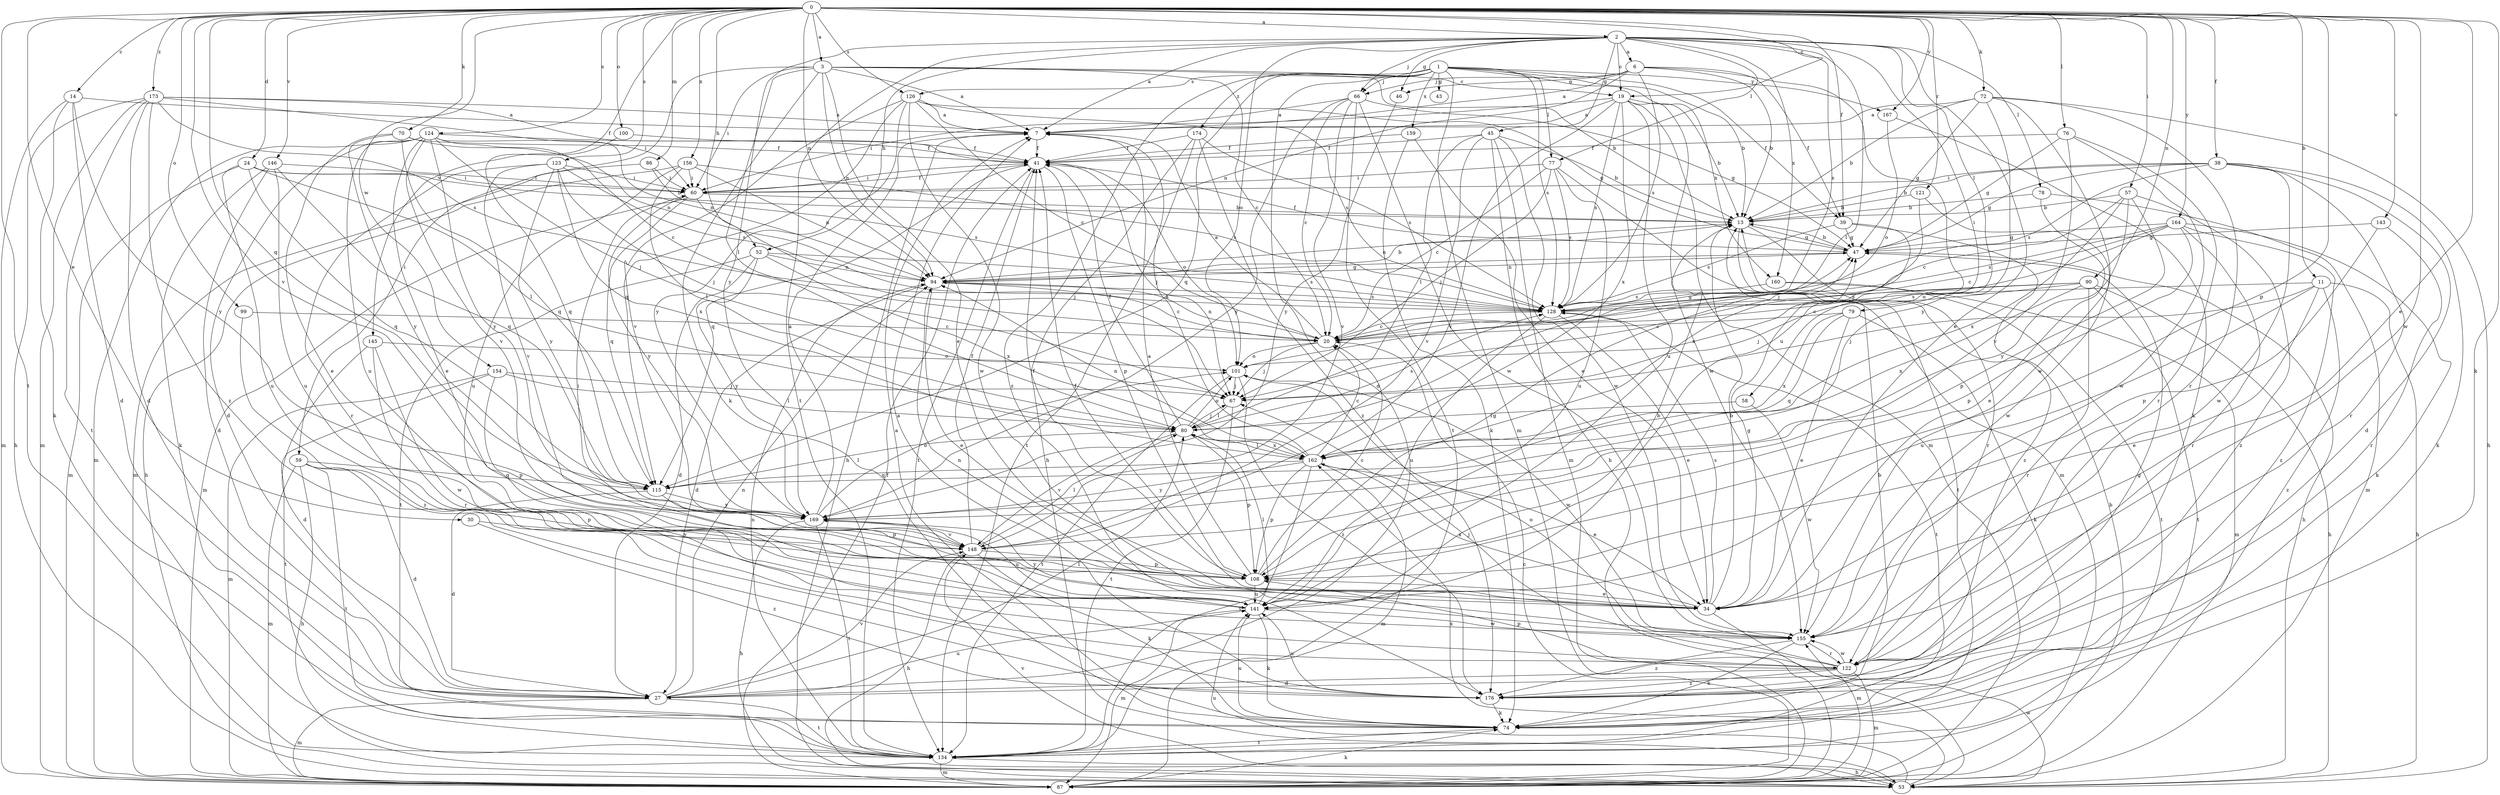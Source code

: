 strict digraph  {
0;
1;
2;
3;
6;
7;
11;
13;
14;
19;
20;
24;
27;
30;
34;
38;
39;
41;
43;
45;
46;
47;
52;
53;
57;
58;
59;
60;
66;
67;
70;
72;
74;
76;
77;
78;
79;
80;
86;
87;
90;
94;
99;
100;
101;
108;
115;
121;
122;
123;
124;
126;
128;
134;
141;
143;
145;
146;
148;
154;
155;
156;
159;
160;
162;
164;
167;
169;
173;
174;
176;
0 -> 2  [label=a];
0 -> 3  [label=a];
0 -> 11  [label=b];
0 -> 14  [label=c];
0 -> 19  [label=c];
0 -> 24  [label=d];
0 -> 30  [label=e];
0 -> 34  [label=e];
0 -> 38  [label=f];
0 -> 39  [label=f];
0 -> 52  [label=h];
0 -> 57  [label=i];
0 -> 70  [label=k];
0 -> 72  [label=k];
0 -> 74  [label=k];
0 -> 76  [label=l];
0 -> 86  [label=m];
0 -> 90  [label=n];
0 -> 94  [label=n];
0 -> 99  [label=o];
0 -> 100  [label=o];
0 -> 108  [label=p];
0 -> 115  [label=q];
0 -> 121  [label=r];
0 -> 123  [label=s];
0 -> 124  [label=s];
0 -> 126  [label=s];
0 -> 134  [label=t];
0 -> 143  [label=v];
0 -> 145  [label=v];
0 -> 146  [label=v];
0 -> 148  [label=v];
0 -> 154  [label=w];
0 -> 155  [label=w];
0 -> 156  [label=x];
0 -> 164  [label=y];
0 -> 167  [label=y];
0 -> 173  [label=z];
1 -> 13  [label=b];
1 -> 27  [label=d];
1 -> 39  [label=f];
1 -> 43  [label=g];
1 -> 66  [label=j];
1 -> 77  [label=l];
1 -> 87  [label=m];
1 -> 115  [label=q];
1 -> 126  [label=s];
1 -> 128  [label=s];
1 -> 159  [label=x];
1 -> 160  [label=x];
1 -> 167  [label=y];
1 -> 174  [label=z];
1 -> 176  [label=z];
2 -> 6  [label=a];
2 -> 7  [label=a];
2 -> 19  [label=c];
2 -> 34  [label=e];
2 -> 45  [label=g];
2 -> 46  [label=g];
2 -> 52  [label=h];
2 -> 58  [label=i];
2 -> 66  [label=j];
2 -> 77  [label=l];
2 -> 78  [label=l];
2 -> 79  [label=l];
2 -> 80  [label=l];
2 -> 101  [label=o];
2 -> 128  [label=s];
2 -> 134  [label=t];
2 -> 160  [label=x];
2 -> 169  [label=y];
3 -> 7  [label=a];
3 -> 13  [label=b];
3 -> 19  [label=c];
3 -> 20  [label=c];
3 -> 34  [label=e];
3 -> 59  [label=i];
3 -> 60  [label=i];
3 -> 74  [label=k];
3 -> 80  [label=l];
3 -> 94  [label=n];
6 -> 7  [label=a];
6 -> 13  [label=b];
6 -> 39  [label=f];
6 -> 46  [label=g];
6 -> 66  [label=j];
6 -> 94  [label=n];
6 -> 128  [label=s];
6 -> 141  [label=u];
7 -> 41  [label=f];
7 -> 53  [label=h];
11 -> 34  [label=e];
11 -> 53  [label=h];
11 -> 67  [label=j];
11 -> 128  [label=s];
11 -> 141  [label=u];
11 -> 176  [label=z];
13 -> 47  [label=g];
13 -> 94  [label=n];
13 -> 122  [label=r];
13 -> 134  [label=t];
14 -> 7  [label=a];
14 -> 27  [label=d];
14 -> 74  [label=k];
14 -> 87  [label=m];
14 -> 169  [label=y];
19 -> 7  [label=a];
19 -> 13  [label=b];
19 -> 60  [label=i];
19 -> 87  [label=m];
19 -> 128  [label=s];
19 -> 141  [label=u];
19 -> 148  [label=v];
19 -> 155  [label=w];
19 -> 162  [label=x];
20 -> 7  [label=a];
20 -> 47  [label=g];
20 -> 67  [label=j];
20 -> 94  [label=n];
20 -> 101  [label=o];
24 -> 13  [label=b];
24 -> 60  [label=i];
24 -> 80  [label=l];
24 -> 87  [label=m];
24 -> 115  [label=q];
24 -> 141  [label=u];
27 -> 80  [label=l];
27 -> 87  [label=m];
27 -> 94  [label=n];
27 -> 134  [label=t];
27 -> 141  [label=u];
27 -> 148  [label=v];
30 -> 148  [label=v];
30 -> 176  [label=z];
34 -> 13  [label=b];
34 -> 41  [label=f];
34 -> 47  [label=g];
34 -> 87  [label=m];
34 -> 128  [label=s];
34 -> 162  [label=x];
38 -> 13  [label=b];
38 -> 27  [label=d];
38 -> 47  [label=g];
38 -> 60  [label=i];
38 -> 74  [label=k];
38 -> 122  [label=r];
38 -> 128  [label=s];
38 -> 155  [label=w];
39 -> 47  [label=g];
39 -> 128  [label=s];
39 -> 162  [label=x];
39 -> 176  [label=z];
41 -> 60  [label=i];
41 -> 67  [label=j];
41 -> 101  [label=o];
41 -> 108  [label=p];
41 -> 115  [label=q];
41 -> 134  [label=t];
45 -> 13  [label=b];
45 -> 41  [label=f];
45 -> 53  [label=h];
45 -> 80  [label=l];
45 -> 87  [label=m];
45 -> 148  [label=v];
45 -> 155  [label=w];
46 -> 169  [label=y];
47 -> 13  [label=b];
47 -> 41  [label=f];
47 -> 53  [label=h];
47 -> 94  [label=n];
52 -> 27  [label=d];
52 -> 94  [label=n];
52 -> 128  [label=s];
52 -> 134  [label=t];
52 -> 162  [label=x];
52 -> 169  [label=y];
53 -> 141  [label=u];
53 -> 148  [label=v];
53 -> 155  [label=w];
53 -> 162  [label=x];
57 -> 13  [label=b];
57 -> 20  [label=c];
57 -> 108  [label=p];
57 -> 162  [label=x];
57 -> 169  [label=y];
57 -> 176  [label=z];
58 -> 80  [label=l];
58 -> 155  [label=w];
59 -> 27  [label=d];
59 -> 53  [label=h];
59 -> 87  [label=m];
59 -> 108  [label=p];
59 -> 115  [label=q];
59 -> 134  [label=t];
60 -> 13  [label=b];
60 -> 41  [label=f];
60 -> 67  [label=j];
60 -> 87  [label=m];
60 -> 115  [label=q];
60 -> 169  [label=y];
66 -> 7  [label=a];
66 -> 20  [label=c];
66 -> 47  [label=g];
66 -> 134  [label=t];
66 -> 148  [label=v];
66 -> 155  [label=w];
66 -> 169  [label=y];
67 -> 80  [label=l];
67 -> 134  [label=t];
70 -> 34  [label=e];
70 -> 41  [label=f];
70 -> 94  [label=n];
70 -> 115  [label=q];
70 -> 169  [label=y];
72 -> 7  [label=a];
72 -> 13  [label=b];
72 -> 47  [label=g];
72 -> 53  [label=h];
72 -> 122  [label=r];
72 -> 155  [label=w];
72 -> 169  [label=y];
74 -> 7  [label=a];
74 -> 13  [label=b];
74 -> 134  [label=t];
74 -> 141  [label=u];
76 -> 41  [label=f];
76 -> 47  [label=g];
76 -> 122  [label=r];
76 -> 148  [label=v];
76 -> 155  [label=w];
77 -> 20  [label=c];
77 -> 60  [label=i];
77 -> 67  [label=j];
77 -> 87  [label=m];
77 -> 128  [label=s];
77 -> 141  [label=u];
78 -> 13  [label=b];
78 -> 34  [label=e];
78 -> 87  [label=m];
79 -> 20  [label=c];
79 -> 34  [label=e];
79 -> 74  [label=k];
79 -> 115  [label=q];
79 -> 162  [label=x];
80 -> 41  [label=f];
80 -> 67  [label=j];
80 -> 101  [label=o];
80 -> 108  [label=p];
80 -> 128  [label=s];
80 -> 148  [label=v];
80 -> 162  [label=x];
86 -> 60  [label=i];
86 -> 87  [label=m];
86 -> 128  [label=s];
87 -> 13  [label=b];
87 -> 20  [label=c];
87 -> 41  [label=f];
87 -> 74  [label=k];
90 -> 20  [label=c];
90 -> 53  [label=h];
90 -> 67  [label=j];
90 -> 122  [label=r];
90 -> 128  [label=s];
90 -> 134  [label=t];
90 -> 162  [label=x];
94 -> 13  [label=b];
94 -> 20  [label=c];
94 -> 27  [label=d];
94 -> 34  [label=e];
94 -> 47  [label=g];
94 -> 128  [label=s];
99 -> 20  [label=c];
99 -> 176  [label=z];
100 -> 41  [label=f];
100 -> 115  [label=q];
101 -> 67  [label=j];
101 -> 134  [label=t];
101 -> 155  [label=w];
101 -> 176  [label=z];
108 -> 7  [label=a];
108 -> 20  [label=c];
108 -> 34  [label=e];
108 -> 41  [label=f];
108 -> 47  [label=g];
108 -> 60  [label=i];
108 -> 141  [label=u];
115 -> 27  [label=d];
115 -> 80  [label=l];
115 -> 108  [label=p];
115 -> 169  [label=y];
121 -> 13  [label=b];
121 -> 67  [label=j];
121 -> 155  [label=w];
122 -> 27  [label=d];
122 -> 67  [label=j];
122 -> 87  [label=m];
122 -> 101  [label=o];
122 -> 108  [label=p];
122 -> 155  [label=w];
122 -> 176  [label=z];
123 -> 60  [label=i];
123 -> 67  [label=j];
123 -> 122  [label=r];
123 -> 128  [label=s];
123 -> 148  [label=v];
123 -> 162  [label=x];
123 -> 169  [label=y];
124 -> 20  [label=c];
124 -> 27  [label=d];
124 -> 34  [label=e];
124 -> 41  [label=f];
124 -> 67  [label=j];
124 -> 87  [label=m];
124 -> 94  [label=n];
124 -> 141  [label=u];
124 -> 148  [label=v];
124 -> 169  [label=y];
126 -> 7  [label=a];
126 -> 20  [label=c];
126 -> 47  [label=g];
126 -> 115  [label=q];
126 -> 128  [label=s];
126 -> 148  [label=v];
126 -> 155  [label=w];
126 -> 169  [label=y];
128 -> 20  [label=c];
128 -> 34  [label=e];
128 -> 134  [label=t];
128 -> 141  [label=u];
134 -> 53  [label=h];
134 -> 87  [label=m];
134 -> 94  [label=n];
141 -> 13  [label=b];
141 -> 74  [label=k];
141 -> 80  [label=l];
141 -> 87  [label=m];
141 -> 155  [label=w];
141 -> 169  [label=y];
143 -> 47  [label=g];
143 -> 108  [label=p];
143 -> 122  [label=r];
145 -> 27  [label=d];
145 -> 101  [label=o];
145 -> 122  [label=r];
145 -> 155  [label=w];
146 -> 27  [label=d];
146 -> 60  [label=i];
146 -> 74  [label=k];
146 -> 115  [label=q];
146 -> 141  [label=u];
148 -> 41  [label=f];
148 -> 53  [label=h];
148 -> 74  [label=k];
148 -> 80  [label=l];
148 -> 108  [label=p];
154 -> 67  [label=j];
154 -> 80  [label=l];
154 -> 87  [label=m];
154 -> 108  [label=p];
154 -> 134  [label=t];
155 -> 74  [label=k];
155 -> 94  [label=n];
155 -> 122  [label=r];
155 -> 176  [label=z];
156 -> 53  [label=h];
156 -> 60  [label=i];
156 -> 80  [label=l];
156 -> 94  [label=n];
156 -> 128  [label=s];
156 -> 141  [label=u];
159 -> 34  [label=e];
159 -> 41  [label=f];
159 -> 74  [label=k];
160 -> 87  [label=m];
160 -> 128  [label=s];
160 -> 134  [label=t];
162 -> 7  [label=a];
162 -> 20  [label=c];
162 -> 34  [label=e];
162 -> 80  [label=l];
162 -> 87  [label=m];
162 -> 94  [label=n];
162 -> 108  [label=p];
162 -> 115  [label=q];
162 -> 134  [label=t];
162 -> 169  [label=y];
164 -> 20  [label=c];
164 -> 47  [label=g];
164 -> 74  [label=k];
164 -> 101  [label=o];
164 -> 108  [label=p];
164 -> 122  [label=r];
164 -> 128  [label=s];
164 -> 176  [label=z];
167 -> 74  [label=k];
167 -> 101  [label=o];
169 -> 7  [label=a];
169 -> 53  [label=h];
169 -> 101  [label=o];
169 -> 134  [label=t];
169 -> 141  [label=u];
169 -> 148  [label=v];
173 -> 7  [label=a];
173 -> 27  [label=d];
173 -> 41  [label=f];
173 -> 53  [label=h];
173 -> 60  [label=i];
173 -> 87  [label=m];
173 -> 128  [label=s];
173 -> 134  [label=t];
173 -> 176  [label=z];
174 -> 41  [label=f];
174 -> 53  [label=h];
174 -> 128  [label=s];
174 -> 134  [label=t];
174 -> 176  [label=z];
176 -> 7  [label=a];
176 -> 47  [label=g];
176 -> 74  [label=k];
176 -> 141  [label=u];
}
